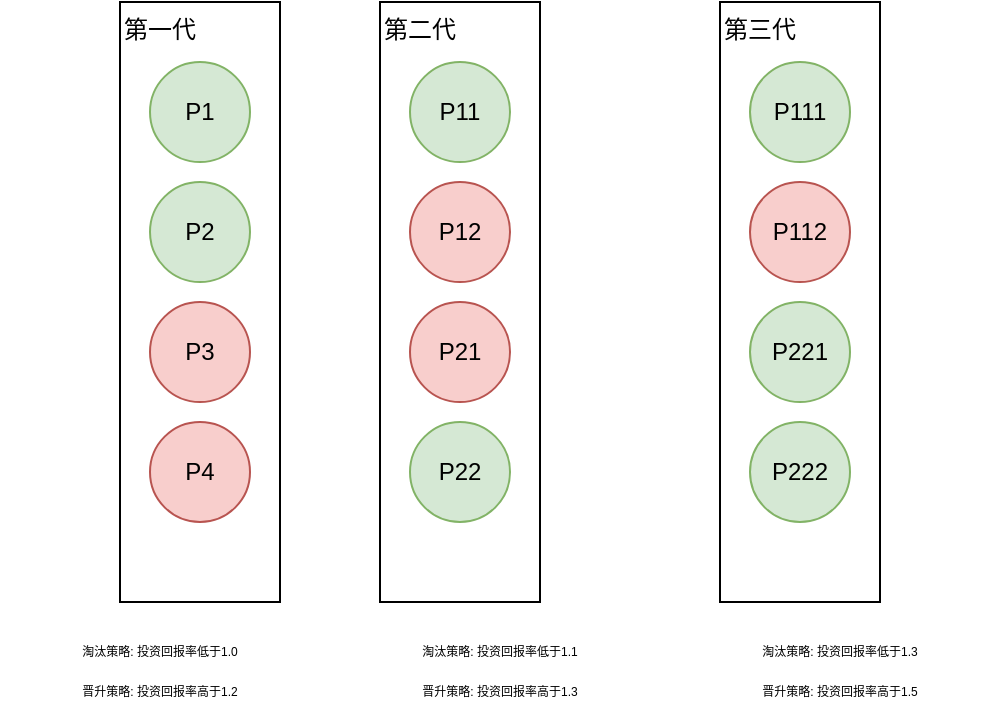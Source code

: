 <mxfile version="14.9.3" type="github">
  <diagram id="9k3yhEbFu_1CZcW9YBHv" name="第 1 页">
    <mxGraphModel dx="983" dy="548" grid="1" gridSize="10" guides="1" tooltips="1" connect="1" arrows="1" fold="1" page="1" pageScale="1" pageWidth="827" pageHeight="1169" math="0" shadow="0">
      <root>
        <mxCell id="0" />
        <mxCell id="1" parent="0" />
        <mxCell id="lCiSDCw6pnVLolVEOz2V-1" value="第一代" style="rounded=0;whiteSpace=wrap;html=1;align=left;verticalAlign=top;" vertex="1" parent="1">
          <mxGeometry x="80" y="300" width="80" height="300" as="geometry" />
        </mxCell>
        <mxCell id="lCiSDCw6pnVLolVEOz2V-2" value="P1" style="ellipse;whiteSpace=wrap;html=1;aspect=fixed;fillColor=#d5e8d4;strokeColor=#82b366;" vertex="1" parent="1">
          <mxGeometry x="95" y="330" width="50" height="50" as="geometry" />
        </mxCell>
        <mxCell id="lCiSDCw6pnVLolVEOz2V-3" value="P2" style="ellipse;whiteSpace=wrap;html=1;aspect=fixed;fillColor=#d5e8d4;strokeColor=#82b366;" vertex="1" parent="1">
          <mxGeometry x="95" y="390" width="50" height="50" as="geometry" />
        </mxCell>
        <mxCell id="lCiSDCw6pnVLolVEOz2V-4" value="P3" style="ellipse;whiteSpace=wrap;html=1;aspect=fixed;fillColor=#f8cecc;strokeColor=#b85450;" vertex="1" parent="1">
          <mxGeometry x="95" y="450" width="50" height="50" as="geometry" />
        </mxCell>
        <mxCell id="lCiSDCw6pnVLolVEOz2V-5" value="P4" style="ellipse;whiteSpace=wrap;html=1;aspect=fixed;fillColor=#f8cecc;strokeColor=#b85450;" vertex="1" parent="1">
          <mxGeometry x="95" y="510" width="50" height="50" as="geometry" />
        </mxCell>
        <mxCell id="lCiSDCw6pnVLolVEOz2V-6" value="&lt;font style=&quot;font-size: 6px;&quot;&gt;淘汰策略: 投资回报率低于1.0&lt;/font&gt;" style="text;html=1;strokeColor=none;fillColor=none;align=center;verticalAlign=middle;whiteSpace=wrap;rounded=0;fontSize=6;" vertex="1" parent="1">
          <mxGeometry x="20" y="610" width="160" height="30" as="geometry" />
        </mxCell>
        <mxCell id="lCiSDCw6pnVLolVEOz2V-7" value="&lt;font style=&quot;font-size: 6px;&quot;&gt;晋升策略: 投资回报率高于1.2&lt;/font&gt;" style="text;html=1;strokeColor=none;fillColor=none;align=center;verticalAlign=middle;whiteSpace=wrap;rounded=0;fontSize=6;" vertex="1" parent="1">
          <mxGeometry x="20" y="630" width="160" height="30" as="geometry" />
        </mxCell>
        <mxCell id="lCiSDCw6pnVLolVEOz2V-8" value="第二代" style="rounded=0;whiteSpace=wrap;html=1;align=left;verticalAlign=top;" vertex="1" parent="1">
          <mxGeometry x="210" y="300" width="80" height="300" as="geometry" />
        </mxCell>
        <mxCell id="lCiSDCw6pnVLolVEOz2V-9" value="P11" style="ellipse;whiteSpace=wrap;html=1;aspect=fixed;fillColor=#d5e8d4;strokeColor=#82b366;" vertex="1" parent="1">
          <mxGeometry x="225" y="330" width="50" height="50" as="geometry" />
        </mxCell>
        <mxCell id="lCiSDCw6pnVLolVEOz2V-10" value="P12" style="ellipse;whiteSpace=wrap;html=1;aspect=fixed;fillColor=#f8cecc;strokeColor=#b85450;" vertex="1" parent="1">
          <mxGeometry x="225" y="390" width="50" height="50" as="geometry" />
        </mxCell>
        <mxCell id="lCiSDCw6pnVLolVEOz2V-11" value="P21" style="ellipse;whiteSpace=wrap;html=1;aspect=fixed;fillColor=#f8cecc;strokeColor=#b85450;" vertex="1" parent="1">
          <mxGeometry x="225" y="450" width="50" height="50" as="geometry" />
        </mxCell>
        <mxCell id="lCiSDCw6pnVLolVEOz2V-12" value="P22" style="ellipse;whiteSpace=wrap;html=1;aspect=fixed;fillColor=#d5e8d4;strokeColor=#82b366;" vertex="1" parent="1">
          <mxGeometry x="225" y="510" width="50" height="50" as="geometry" />
        </mxCell>
        <mxCell id="lCiSDCw6pnVLolVEOz2V-13" value="&lt;font style=&quot;font-size: 6px&quot;&gt;淘汰策略: 投资回报率低于1.1&lt;/font&gt;" style="text;html=1;strokeColor=none;fillColor=none;align=center;verticalAlign=middle;whiteSpace=wrap;rounded=0;fontSize=6;" vertex="1" parent="1">
          <mxGeometry x="190" y="610" width="160" height="30" as="geometry" />
        </mxCell>
        <mxCell id="lCiSDCw6pnVLolVEOz2V-14" value="&lt;font style=&quot;font-size: 6px&quot;&gt;晋升策略: 投资回报率高于1.3&lt;/font&gt;" style="text;html=1;strokeColor=none;fillColor=none;align=center;verticalAlign=middle;whiteSpace=wrap;rounded=0;fontSize=6;" vertex="1" parent="1">
          <mxGeometry x="190" y="630" width="160" height="30" as="geometry" />
        </mxCell>
        <mxCell id="lCiSDCw6pnVLolVEOz2V-15" value="第三代" style="rounded=0;whiteSpace=wrap;html=1;align=left;verticalAlign=top;" vertex="1" parent="1">
          <mxGeometry x="380" y="300" width="80" height="300" as="geometry" />
        </mxCell>
        <mxCell id="lCiSDCw6pnVLolVEOz2V-16" value="P111" style="ellipse;whiteSpace=wrap;html=1;aspect=fixed;fillColor=#d5e8d4;strokeColor=#82b366;" vertex="1" parent="1">
          <mxGeometry x="395" y="330" width="50" height="50" as="geometry" />
        </mxCell>
        <mxCell id="lCiSDCw6pnVLolVEOz2V-18" value="P221" style="ellipse;whiteSpace=wrap;html=1;aspect=fixed;fillColor=#d5e8d4;strokeColor=#82b366;" vertex="1" parent="1">
          <mxGeometry x="395" y="450" width="50" height="50" as="geometry" />
        </mxCell>
        <mxCell id="lCiSDCw6pnVLolVEOz2V-19" value="P222" style="ellipse;whiteSpace=wrap;html=1;aspect=fixed;fillColor=#d5e8d4;strokeColor=#82b366;" vertex="1" parent="1">
          <mxGeometry x="395" y="510" width="50" height="50" as="geometry" />
        </mxCell>
        <mxCell id="lCiSDCw6pnVLolVEOz2V-20" value="&lt;font style=&quot;font-size: 6px&quot;&gt;淘汰策略: 投资回报率低于1.3&lt;/font&gt;" style="text;html=1;strokeColor=none;fillColor=none;align=center;verticalAlign=middle;whiteSpace=wrap;rounded=0;fontSize=6;" vertex="1" parent="1">
          <mxGeometry x="360" y="610" width="160" height="30" as="geometry" />
        </mxCell>
        <mxCell id="lCiSDCw6pnVLolVEOz2V-21" value="&lt;font style=&quot;font-size: 6px&quot;&gt;晋升策略: 投资回报率高于1.5&lt;/font&gt;" style="text;html=1;strokeColor=none;fillColor=none;align=center;verticalAlign=middle;whiteSpace=wrap;rounded=0;fontSize=6;" vertex="1" parent="1">
          <mxGeometry x="360" y="630" width="160" height="30" as="geometry" />
        </mxCell>
        <mxCell id="lCiSDCw6pnVLolVEOz2V-22" value="P112" style="ellipse;whiteSpace=wrap;html=1;aspect=fixed;fillColor=#f8cecc;strokeColor=#b85450;" vertex="1" parent="1">
          <mxGeometry x="395" y="390" width="50" height="50" as="geometry" />
        </mxCell>
      </root>
    </mxGraphModel>
  </diagram>
</mxfile>
